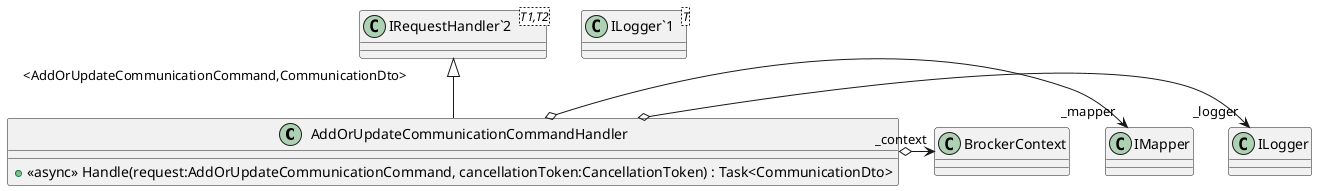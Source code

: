 @startuml
class AddOrUpdateCommunicationCommandHandler {
    + <<async>> Handle(request:AddOrUpdateCommunicationCommand, cancellationToken:CancellationToken) : Task<CommunicationDto>
}
class "ILogger`1"<T> {
}
class "IRequestHandler`2"<T1,T2> {
}
"IRequestHandler`2" "<AddOrUpdateCommunicationCommand,CommunicationDto>" <|-- AddOrUpdateCommunicationCommandHandler
AddOrUpdateCommunicationCommandHandler o-> "_logger" ILogger
AddOrUpdateCommunicationCommandHandler o-> "_mapper" IMapper
AddOrUpdateCommunicationCommandHandler o-> "_context" BrockerContext
@enduml
